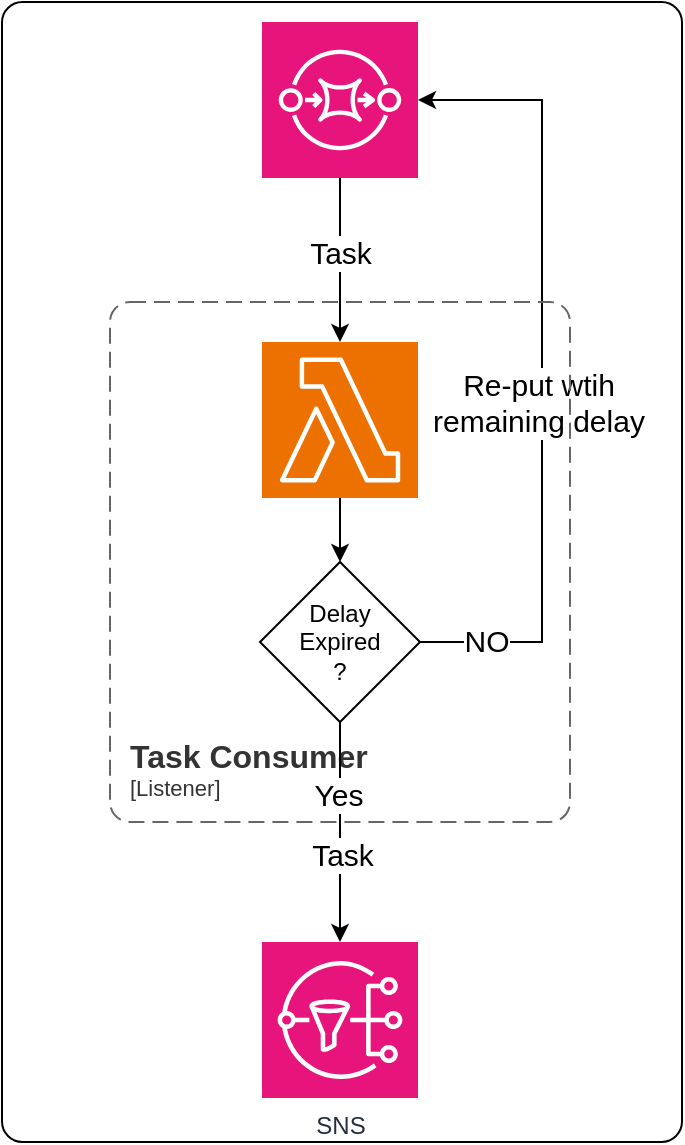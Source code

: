 <mxfile version="22.1.17" type="github">
  <diagram name="Page-1" id="KfydnyV6p2WG9cMRB0td">
    <mxGraphModel dx="1434" dy="786" grid="1" gridSize="10" guides="1" tooltips="1" connect="1" arrows="1" fold="1" page="1" pageScale="1" pageWidth="827" pageHeight="1169" math="0" shadow="0">
      <root>
        <mxCell id="0" />
        <mxCell id="1" parent="0" />
        <mxCell id="z33pJoFwpU5PtiwpWnM1-3" value="" style="rounded=1;whiteSpace=wrap;html=1;gradientColor=none;arcSize=3;" vertex="1" parent="1">
          <mxGeometry x="110" y="70" width="340" height="570" as="geometry" />
        </mxCell>
        <mxCell id="z33pJoFwpU5PtiwpWnM1-2" value="" style="group" vertex="1" connectable="0" parent="1">
          <mxGeometry x="164" y="80" width="230" height="538" as="geometry" />
        </mxCell>
        <mxCell id="HySa8QMIsVt5VibjJ5JL-1" value="" style="sketch=0;points=[[0,0,0],[0.25,0,0],[0.5,0,0],[0.75,0,0],[1,0,0],[0,1,0],[0.25,1,0],[0.5,1,0],[0.75,1,0],[1,1,0],[0,0.25,0],[0,0.5,0],[0,0.75,0],[1,0.25,0],[1,0.5,0],[1,0.75,0]];outlineConnect=0;fontColor=#232F3E;fillColor=#E7157B;strokeColor=#ffffff;dashed=0;verticalLabelPosition=bottom;verticalAlign=top;align=center;html=1;fontSize=12;fontStyle=0;aspect=fixed;shape=mxgraph.aws4.resourceIcon;resIcon=mxgraph.aws4.sqs;" parent="z33pJoFwpU5PtiwpWnM1-2" vertex="1">
          <mxGeometry x="76" width="78" height="78" as="geometry" />
        </mxCell>
        <mxCell id="HySa8QMIsVt5VibjJ5JL-2" value="" style="sketch=0;points=[[0,0,0],[0.25,0,0],[0.5,0,0],[0.75,0,0],[1,0,0],[0,1,0],[0.25,1,0],[0.5,1,0],[0.75,1,0],[1,1,0],[0,0.25,0],[0,0.5,0],[0,0.75,0],[1,0.25,0],[1,0.5,0],[1,0.75,0]];outlineConnect=0;fontColor=#232F3E;fillColor=#ED7100;strokeColor=#ffffff;dashed=0;verticalLabelPosition=bottom;verticalAlign=top;align=center;html=1;fontSize=12;fontStyle=0;aspect=fixed;shape=mxgraph.aws4.resourceIcon;resIcon=mxgraph.aws4.lambda;" parent="z33pJoFwpU5PtiwpWnM1-2" vertex="1">
          <mxGeometry x="76" y="160" width="78" height="78" as="geometry" />
        </mxCell>
        <mxCell id="HySa8QMIsVt5VibjJ5JL-3" value="SNS" style="sketch=0;points=[[0,0,0],[0.25,0,0],[0.5,0,0],[0.75,0,0],[1,0,0],[0,1,0],[0.25,1,0],[0.5,1,0],[0.75,1,0],[1,1,0],[0,0.25,0],[0,0.5,0],[0,0.75,0],[1,0.25,0],[1,0.5,0],[1,0.75,0]];outlineConnect=0;fontColor=#232F3E;fillColor=#E7157B;strokeColor=#ffffff;dashed=0;verticalLabelPosition=bottom;verticalAlign=top;align=center;html=1;fontSize=12;fontStyle=0;aspect=fixed;shape=mxgraph.aws4.resourceIcon;resIcon=mxgraph.aws4.sns;" parent="z33pJoFwpU5PtiwpWnM1-2" vertex="1">
          <mxGeometry x="76" y="460" width="78" height="78" as="geometry" />
        </mxCell>
        <mxCell id="HySa8QMIsVt5VibjJ5JL-5" style="edgeStyle=orthogonalEdgeStyle;rounded=0;orthogonalLoop=1;jettySize=auto;html=1;exitX=0.5;exitY=1;exitDx=0;exitDy=0;exitPerimeter=0;entryX=0.5;entryY=0;entryDx=0;entryDy=0;entryPerimeter=0;" parent="z33pJoFwpU5PtiwpWnM1-2" source="HySa8QMIsVt5VibjJ5JL-1" target="HySa8QMIsVt5VibjJ5JL-2" edge="1">
          <mxGeometry relative="1" as="geometry" />
        </mxCell>
        <mxCell id="HySa8QMIsVt5VibjJ5JL-9" value="&lt;font style=&quot;font-size: 15px;&quot;&gt;Task&lt;/font&gt;" style="edgeLabel;html=1;align=center;verticalAlign=middle;resizable=0;points=[];" parent="HySa8QMIsVt5VibjJ5JL-5" vertex="1" connectable="0">
          <mxGeometry x="0.024" relative="1" as="geometry">
            <mxPoint y="-5" as="offset" />
          </mxGeometry>
        </mxCell>
        <mxCell id="HySa8QMIsVt5VibjJ5JL-8" style="edgeStyle=orthogonalEdgeStyle;rounded=0;orthogonalLoop=1;jettySize=auto;html=1;entryX=1;entryY=0.5;entryDx=0;entryDy=0;entryPerimeter=0;exitX=1;exitY=0.5;exitDx=0;exitDy=0;" parent="z33pJoFwpU5PtiwpWnM1-2" source="HySa8QMIsVt5VibjJ5JL-14" target="HySa8QMIsVt5VibjJ5JL-1" edge="1">
          <mxGeometry relative="1" as="geometry">
            <Array as="points">
              <mxPoint x="216" y="310" />
              <mxPoint x="216" y="39" />
            </Array>
          </mxGeometry>
        </mxCell>
        <mxCell id="HySa8QMIsVt5VibjJ5JL-11" value="&lt;font style=&quot;font-size: 15px;&quot;&gt;Re-put wtih &lt;br&gt;remaining delay&lt;/font&gt;" style="edgeLabel;html=1;align=center;verticalAlign=middle;resizable=0;points=[];" parent="HySa8QMIsVt5VibjJ5JL-8" vertex="1" connectable="0">
          <mxGeometry x="-0.08" y="2" relative="1" as="geometry">
            <mxPoint as="offset" />
          </mxGeometry>
        </mxCell>
        <mxCell id="HySa8QMIsVt5VibjJ5JL-18" value="&lt;font style=&quot;font-size: 15px;&quot;&gt;NO&lt;/font&gt;" style="edgeLabel;html=1;align=center;verticalAlign=middle;resizable=0;points=[];" parent="HySa8QMIsVt5VibjJ5JL-8" vertex="1" connectable="0">
          <mxGeometry x="-0.833" y="1" relative="1" as="geometry">
            <mxPoint as="offset" />
          </mxGeometry>
        </mxCell>
        <object placeholders="1" c4Name="Task Consumer" c4Type="ContainerScopeBoundary" c4Application="Listener" label="&lt;font style=&quot;font-size: 16px&quot;&gt;&lt;b&gt;&lt;div style=&quot;text-align: left&quot;&gt;%c4Name%&lt;/div&gt;&lt;/b&gt;&lt;/font&gt;&lt;div style=&quot;text-align: left&quot;&gt;[%c4Application%]&lt;/div&gt;" id="HySa8QMIsVt5VibjJ5JL-13">
          <mxCell style="rounded=1;fontSize=11;whiteSpace=wrap;html=1;dashed=1;arcSize=20;fillColor=none;strokeColor=#666666;fontColor=#333333;labelBackgroundColor=none;align=left;verticalAlign=bottom;labelBorderColor=none;spacingTop=0;spacing=10;dashPattern=8 4;metaEdit=1;rotatable=0;perimeter=rectanglePerimeter;noLabel=0;labelPadding=0;allowArrows=0;connectable=0;expand=0;recursiveResize=0;editable=1;pointerEvents=0;absoluteArcSize=1;points=[[0.25,0,0],[0.5,0,0],[0.75,0,0],[1,0.25,0],[1,0.5,0],[1,0.75,0],[0.75,1,0],[0.5,1,0],[0.25,1,0],[0,0.75,0],[0,0.5,0],[0,0.25,0]];" parent="z33pJoFwpU5PtiwpWnM1-2" vertex="1">
            <mxGeometry y="140" width="230" height="260" as="geometry" />
          </mxCell>
        </object>
        <mxCell id="HySa8QMIsVt5VibjJ5JL-14" value="Delay&lt;br&gt;Expired&lt;br&gt;?" style="rhombus;whiteSpace=wrap;html=1;" parent="z33pJoFwpU5PtiwpWnM1-2" vertex="1">
          <mxGeometry x="75" y="270" width="80" height="80" as="geometry" />
        </mxCell>
        <mxCell id="HySa8QMIsVt5VibjJ5JL-15" style="edgeStyle=orthogonalEdgeStyle;rounded=0;orthogonalLoop=1;jettySize=auto;html=1;entryX=0.5;entryY=0;entryDx=0;entryDy=0;" parent="z33pJoFwpU5PtiwpWnM1-2" source="HySa8QMIsVt5VibjJ5JL-2" target="HySa8QMIsVt5VibjJ5JL-14" edge="1">
          <mxGeometry relative="1" as="geometry" />
        </mxCell>
        <mxCell id="HySa8QMIsVt5VibjJ5JL-16" style="edgeStyle=orthogonalEdgeStyle;rounded=0;orthogonalLoop=1;jettySize=auto;html=1;entryX=0.5;entryY=0;entryDx=0;entryDy=0;entryPerimeter=0;" parent="z33pJoFwpU5PtiwpWnM1-2" source="HySa8QMIsVt5VibjJ5JL-14" target="HySa8QMIsVt5VibjJ5JL-3" edge="1">
          <mxGeometry relative="1" as="geometry" />
        </mxCell>
        <mxCell id="HySa8QMIsVt5VibjJ5JL-17" value="&lt;font style=&quot;font-size: 15px;&quot;&gt;Yes&lt;/font&gt;" style="edgeLabel;html=1;align=center;verticalAlign=middle;resizable=0;points=[];" parent="HySa8QMIsVt5VibjJ5JL-16" vertex="1" connectable="0">
          <mxGeometry x="-0.2" y="2" relative="1" as="geometry">
            <mxPoint x="-3" y="-8" as="offset" />
          </mxGeometry>
        </mxCell>
        <mxCell id="HySa8QMIsVt5VibjJ5JL-21" value="&lt;font style=&quot;font-size: 15px;&quot;&gt;Task&lt;/font&gt;" style="edgeLabel;html=1;align=center;verticalAlign=middle;resizable=0;points=[];" parent="HySa8QMIsVt5VibjJ5JL-16" vertex="1" connectable="0">
          <mxGeometry x="0.2" y="1" relative="1" as="geometry">
            <mxPoint as="offset" />
          </mxGeometry>
        </mxCell>
      </root>
    </mxGraphModel>
  </diagram>
</mxfile>
